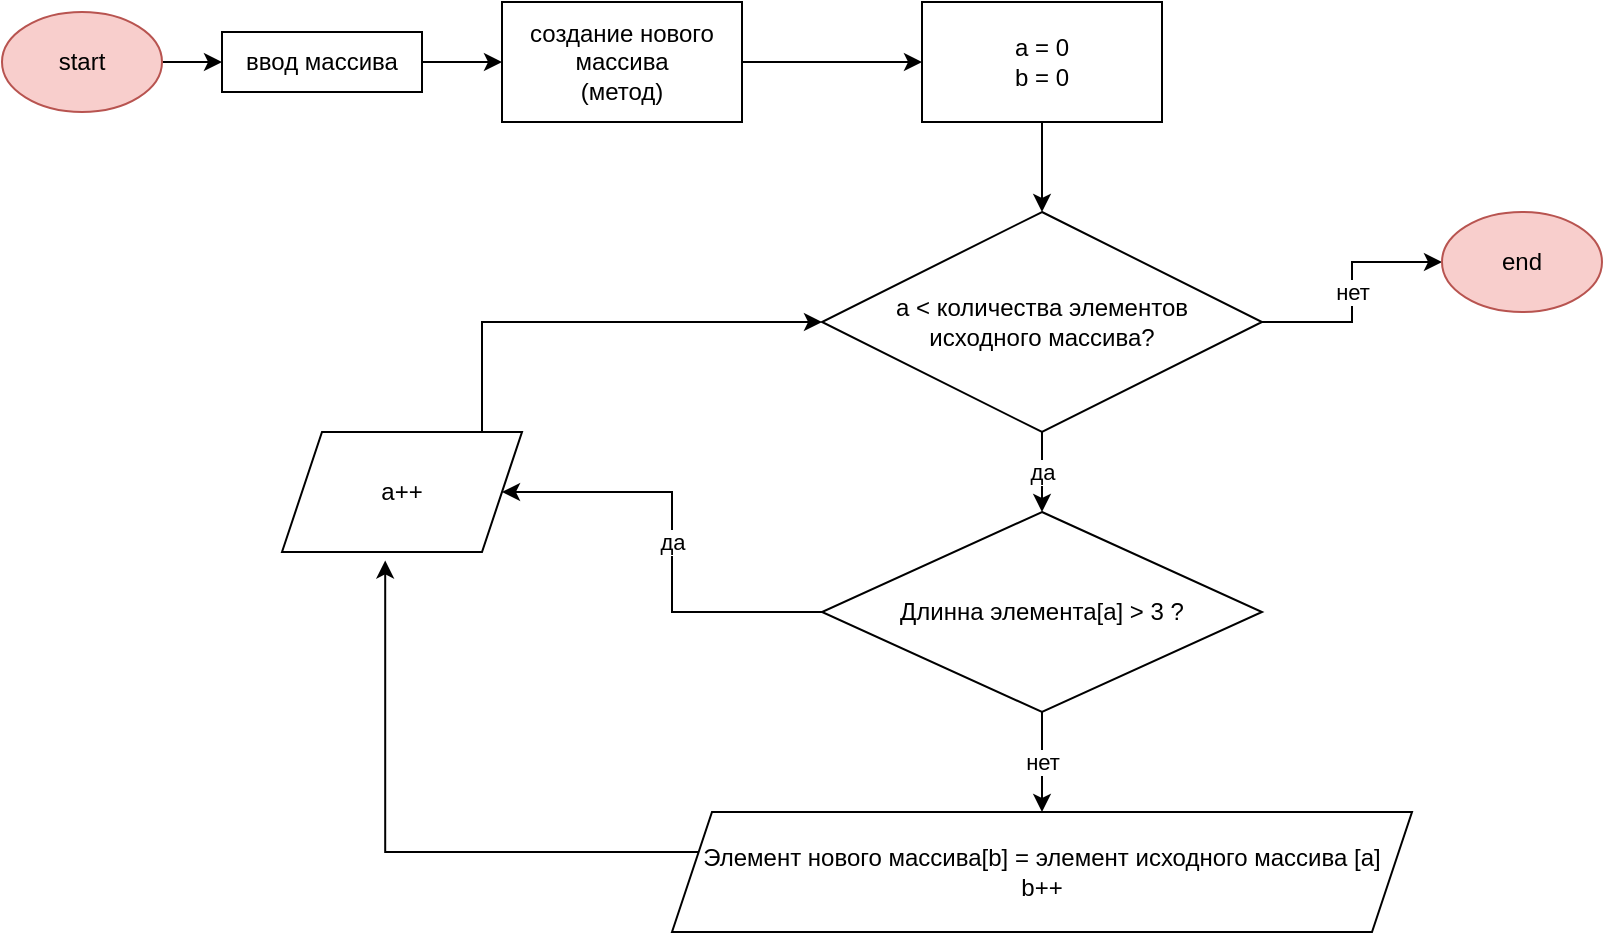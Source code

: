 <mxfile version="17.4.0" type="device"><diagram id="6yaw-v_l5FBooNgW02mn" name="Page-1"><mxGraphModel dx="1038" dy="489" grid="1" gridSize="10" guides="1" tooltips="1" connect="1" arrows="1" fold="1" page="1" pageScale="1" pageWidth="827" pageHeight="1169" math="0" shadow="0"><root><mxCell id="0"/><mxCell id="1" parent="0"/><mxCell id="0HA1OAdbAglYOE-isktB-8" style="edgeStyle=orthogonalEdgeStyle;rounded=0;orthogonalLoop=1;jettySize=auto;html=1;" edge="1" parent="1" source="0HA1OAdbAglYOE-isktB-1" target="0HA1OAdbAglYOE-isktB-3"><mxGeometry relative="1" as="geometry"/></mxCell><mxCell id="0HA1OAdbAglYOE-isktB-1" value="start" style="ellipse;whiteSpace=wrap;html=1;fillColor=#f8cecc;strokeColor=#b85450;" vertex="1" parent="1"><mxGeometry x="20" y="40" width="80" height="50" as="geometry"/></mxCell><mxCell id="0HA1OAdbAglYOE-isktB-19" style="edgeStyle=orthogonalEdgeStyle;rounded=0;orthogonalLoop=1;jettySize=auto;html=1;entryX=0;entryY=0.5;entryDx=0;entryDy=0;" edge="1" parent="1" source="0HA1OAdbAglYOE-isktB-3" target="0HA1OAdbAglYOE-isktB-16"><mxGeometry relative="1" as="geometry"/></mxCell><mxCell id="0HA1OAdbAglYOE-isktB-3" value="ввод массива" style="rounded=0;whiteSpace=wrap;html=1;" vertex="1" parent="1"><mxGeometry x="130" y="50" width="100" height="30" as="geometry"/></mxCell><mxCell id="0HA1OAdbAglYOE-isktB-21" style="edgeStyle=orthogonalEdgeStyle;rounded=0;orthogonalLoop=1;jettySize=auto;html=1;entryX=0.5;entryY=0;entryDx=0;entryDy=0;" edge="1" parent="1" source="0HA1OAdbAglYOE-isktB-4" target="0HA1OAdbAglYOE-isktB-5"><mxGeometry relative="1" as="geometry"/></mxCell><mxCell id="0HA1OAdbAglYOE-isktB-4" value="а = 0&lt;br&gt;b = 0" style="rounded=0;whiteSpace=wrap;html=1;" vertex="1" parent="1"><mxGeometry x="480" y="35" width="120" height="60" as="geometry"/></mxCell><mxCell id="0HA1OAdbAglYOE-isktB-7" value="нет" style="edgeStyle=orthogonalEdgeStyle;rounded=0;orthogonalLoop=1;jettySize=auto;html=1;" edge="1" parent="1" source="0HA1OAdbAglYOE-isktB-5" target="0HA1OAdbAglYOE-isktB-6"><mxGeometry relative="1" as="geometry"/></mxCell><mxCell id="0HA1OAdbAglYOE-isktB-13" value="да" style="edgeStyle=orthogonalEdgeStyle;rounded=0;orthogonalLoop=1;jettySize=auto;html=1;" edge="1" parent="1" source="0HA1OAdbAglYOE-isktB-5" target="0HA1OAdbAglYOE-isktB-12"><mxGeometry relative="1" as="geometry"/></mxCell><mxCell id="0HA1OAdbAglYOE-isktB-5" value="а &amp;lt; количества элементов&lt;br&gt;исходного массива?" style="rhombus;whiteSpace=wrap;html=1;" vertex="1" parent="1"><mxGeometry x="430" y="140" width="220" height="110" as="geometry"/></mxCell><mxCell id="0HA1OAdbAglYOE-isktB-6" value="end" style="ellipse;whiteSpace=wrap;html=1;fillColor=#f8cecc;strokeColor=#b85450;" vertex="1" parent="1"><mxGeometry x="740" y="140" width="80" height="50" as="geometry"/></mxCell><mxCell id="0HA1OAdbAglYOE-isktB-15" value="да" style="edgeStyle=orthogonalEdgeStyle;rounded=0;orthogonalLoop=1;jettySize=auto;html=1;entryX=1;entryY=0.5;entryDx=0;entryDy=0;" edge="1" parent="1" source="0HA1OAdbAglYOE-isktB-12" target="0HA1OAdbAglYOE-isktB-14"><mxGeometry relative="1" as="geometry"/></mxCell><mxCell id="0HA1OAdbAglYOE-isktB-23" value="нет" style="edgeStyle=orthogonalEdgeStyle;rounded=0;orthogonalLoop=1;jettySize=auto;html=1;" edge="1" parent="1" source="0HA1OAdbAglYOE-isktB-12" target="0HA1OAdbAglYOE-isktB-22"><mxGeometry relative="1" as="geometry"/></mxCell><mxCell id="0HA1OAdbAglYOE-isktB-12" value="Длинна элемента[a] &amp;gt; 3 ?" style="rhombus;whiteSpace=wrap;html=1;labelBackgroundColor=#FFFFFF;" vertex="1" parent="1"><mxGeometry x="430" y="290" width="220" height="100" as="geometry"/></mxCell><mxCell id="0HA1OAdbAglYOE-isktB-25" style="edgeStyle=orthogonalEdgeStyle;rounded=0;orthogonalLoop=1;jettySize=auto;html=1;entryX=0;entryY=0.5;entryDx=0;entryDy=0;" edge="1" parent="1" source="0HA1OAdbAglYOE-isktB-14" target="0HA1OAdbAglYOE-isktB-5"><mxGeometry relative="1" as="geometry"><Array as="points"><mxPoint x="260" y="195"/></Array></mxGeometry></mxCell><mxCell id="0HA1OAdbAglYOE-isktB-14" value="а++" style="shape=parallelogram;perimeter=parallelogramPerimeter;whiteSpace=wrap;html=1;fixedSize=1;labelBackgroundColor=#FFFFFF;" vertex="1" parent="1"><mxGeometry x="160" y="250" width="120" height="60" as="geometry"/></mxCell><mxCell id="0HA1OAdbAglYOE-isktB-20" style="edgeStyle=orthogonalEdgeStyle;rounded=0;orthogonalLoop=1;jettySize=auto;html=1;entryX=0;entryY=0.5;entryDx=0;entryDy=0;" edge="1" parent="1" source="0HA1OAdbAglYOE-isktB-16" target="0HA1OAdbAglYOE-isktB-4"><mxGeometry relative="1" as="geometry"/></mxCell><mxCell id="0HA1OAdbAglYOE-isktB-16" value="создание нового массива&lt;br&gt;(метод)" style="rounded=0;whiteSpace=wrap;html=1;labelBackgroundColor=#FFFFFF;" vertex="1" parent="1"><mxGeometry x="270" y="35" width="120" height="60" as="geometry"/></mxCell><mxCell id="0HA1OAdbAglYOE-isktB-24" style="edgeStyle=orthogonalEdgeStyle;rounded=0;orthogonalLoop=1;jettySize=auto;html=1;entryX=0.43;entryY=1.07;entryDx=0;entryDy=0;entryPerimeter=0;" edge="1" parent="1" source="0HA1OAdbAglYOE-isktB-22" target="0HA1OAdbAglYOE-isktB-14"><mxGeometry relative="1" as="geometry"><Array as="points"><mxPoint x="212" y="460"/></Array></mxGeometry></mxCell><mxCell id="0HA1OAdbAglYOE-isktB-22" value="Элемент нового массива[b] = элемент исходного массива [a]&lt;br&gt;b++" style="shape=parallelogram;perimeter=parallelogramPerimeter;whiteSpace=wrap;html=1;fixedSize=1;labelBackgroundColor=#FFFFFF;" vertex="1" parent="1"><mxGeometry x="355" y="440" width="370" height="60" as="geometry"/></mxCell></root></mxGraphModel></diagram></mxfile>